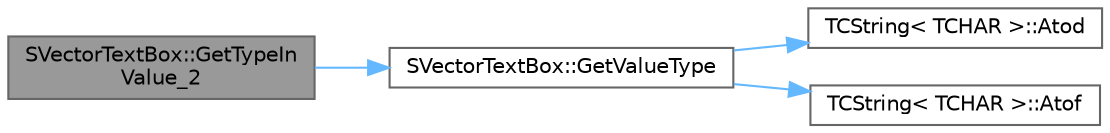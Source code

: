 digraph "SVectorTextBox::GetTypeInValue_2"
{
 // INTERACTIVE_SVG=YES
 // LATEX_PDF_SIZE
  bgcolor="transparent";
  edge [fontname=Helvetica,fontsize=10,labelfontname=Helvetica,labelfontsize=10];
  node [fontname=Helvetica,fontsize=10,shape=box,height=0.2,width=0.4];
  rankdir="LR";
  Node1 [id="Node000001",label="SVectorTextBox::GetTypeIn\lValue_2",height=0.2,width=0.4,color="gray40", fillcolor="grey60", style="filled", fontcolor="black",tooltip=" "];
  Node1 -> Node2 [id="edge1_Node000001_Node000002",color="steelblue1",style="solid",tooltip=" "];
  Node2 [id="Node000002",label="SVectorTextBox::GetValueType",height=0.2,width=0.4,color="grey40", fillcolor="white", style="filled",URL="$db/d72/classSVectorTextBox.html#a0e1baedabddb0e95c012be174f050562",tooltip=" "];
  Node2 -> Node3 [id="edge2_Node000002_Node000003",color="steelblue1",style="solid",tooltip=" "];
  Node3 [id="Node000003",label="TCString\< TCHAR \>::Atod",height=0.2,width=0.4,color="grey40", fillcolor="white", style="filled",URL="$df/d74/structTCString.html#a6030b53388fa01cb42039f787786c543",tooltip=" "];
  Node2 -> Node4 [id="edge3_Node000002_Node000004",color="steelblue1",style="solid",tooltip=" "];
  Node4 [id="Node000004",label="TCString\< TCHAR \>::Atof",height=0.2,width=0.4,color="grey40", fillcolor="white", style="filled",URL="$df/d74/structTCString.html#a7f6c88c8125b013f78cc2035ee1301d0",tooltip=" "];
}
